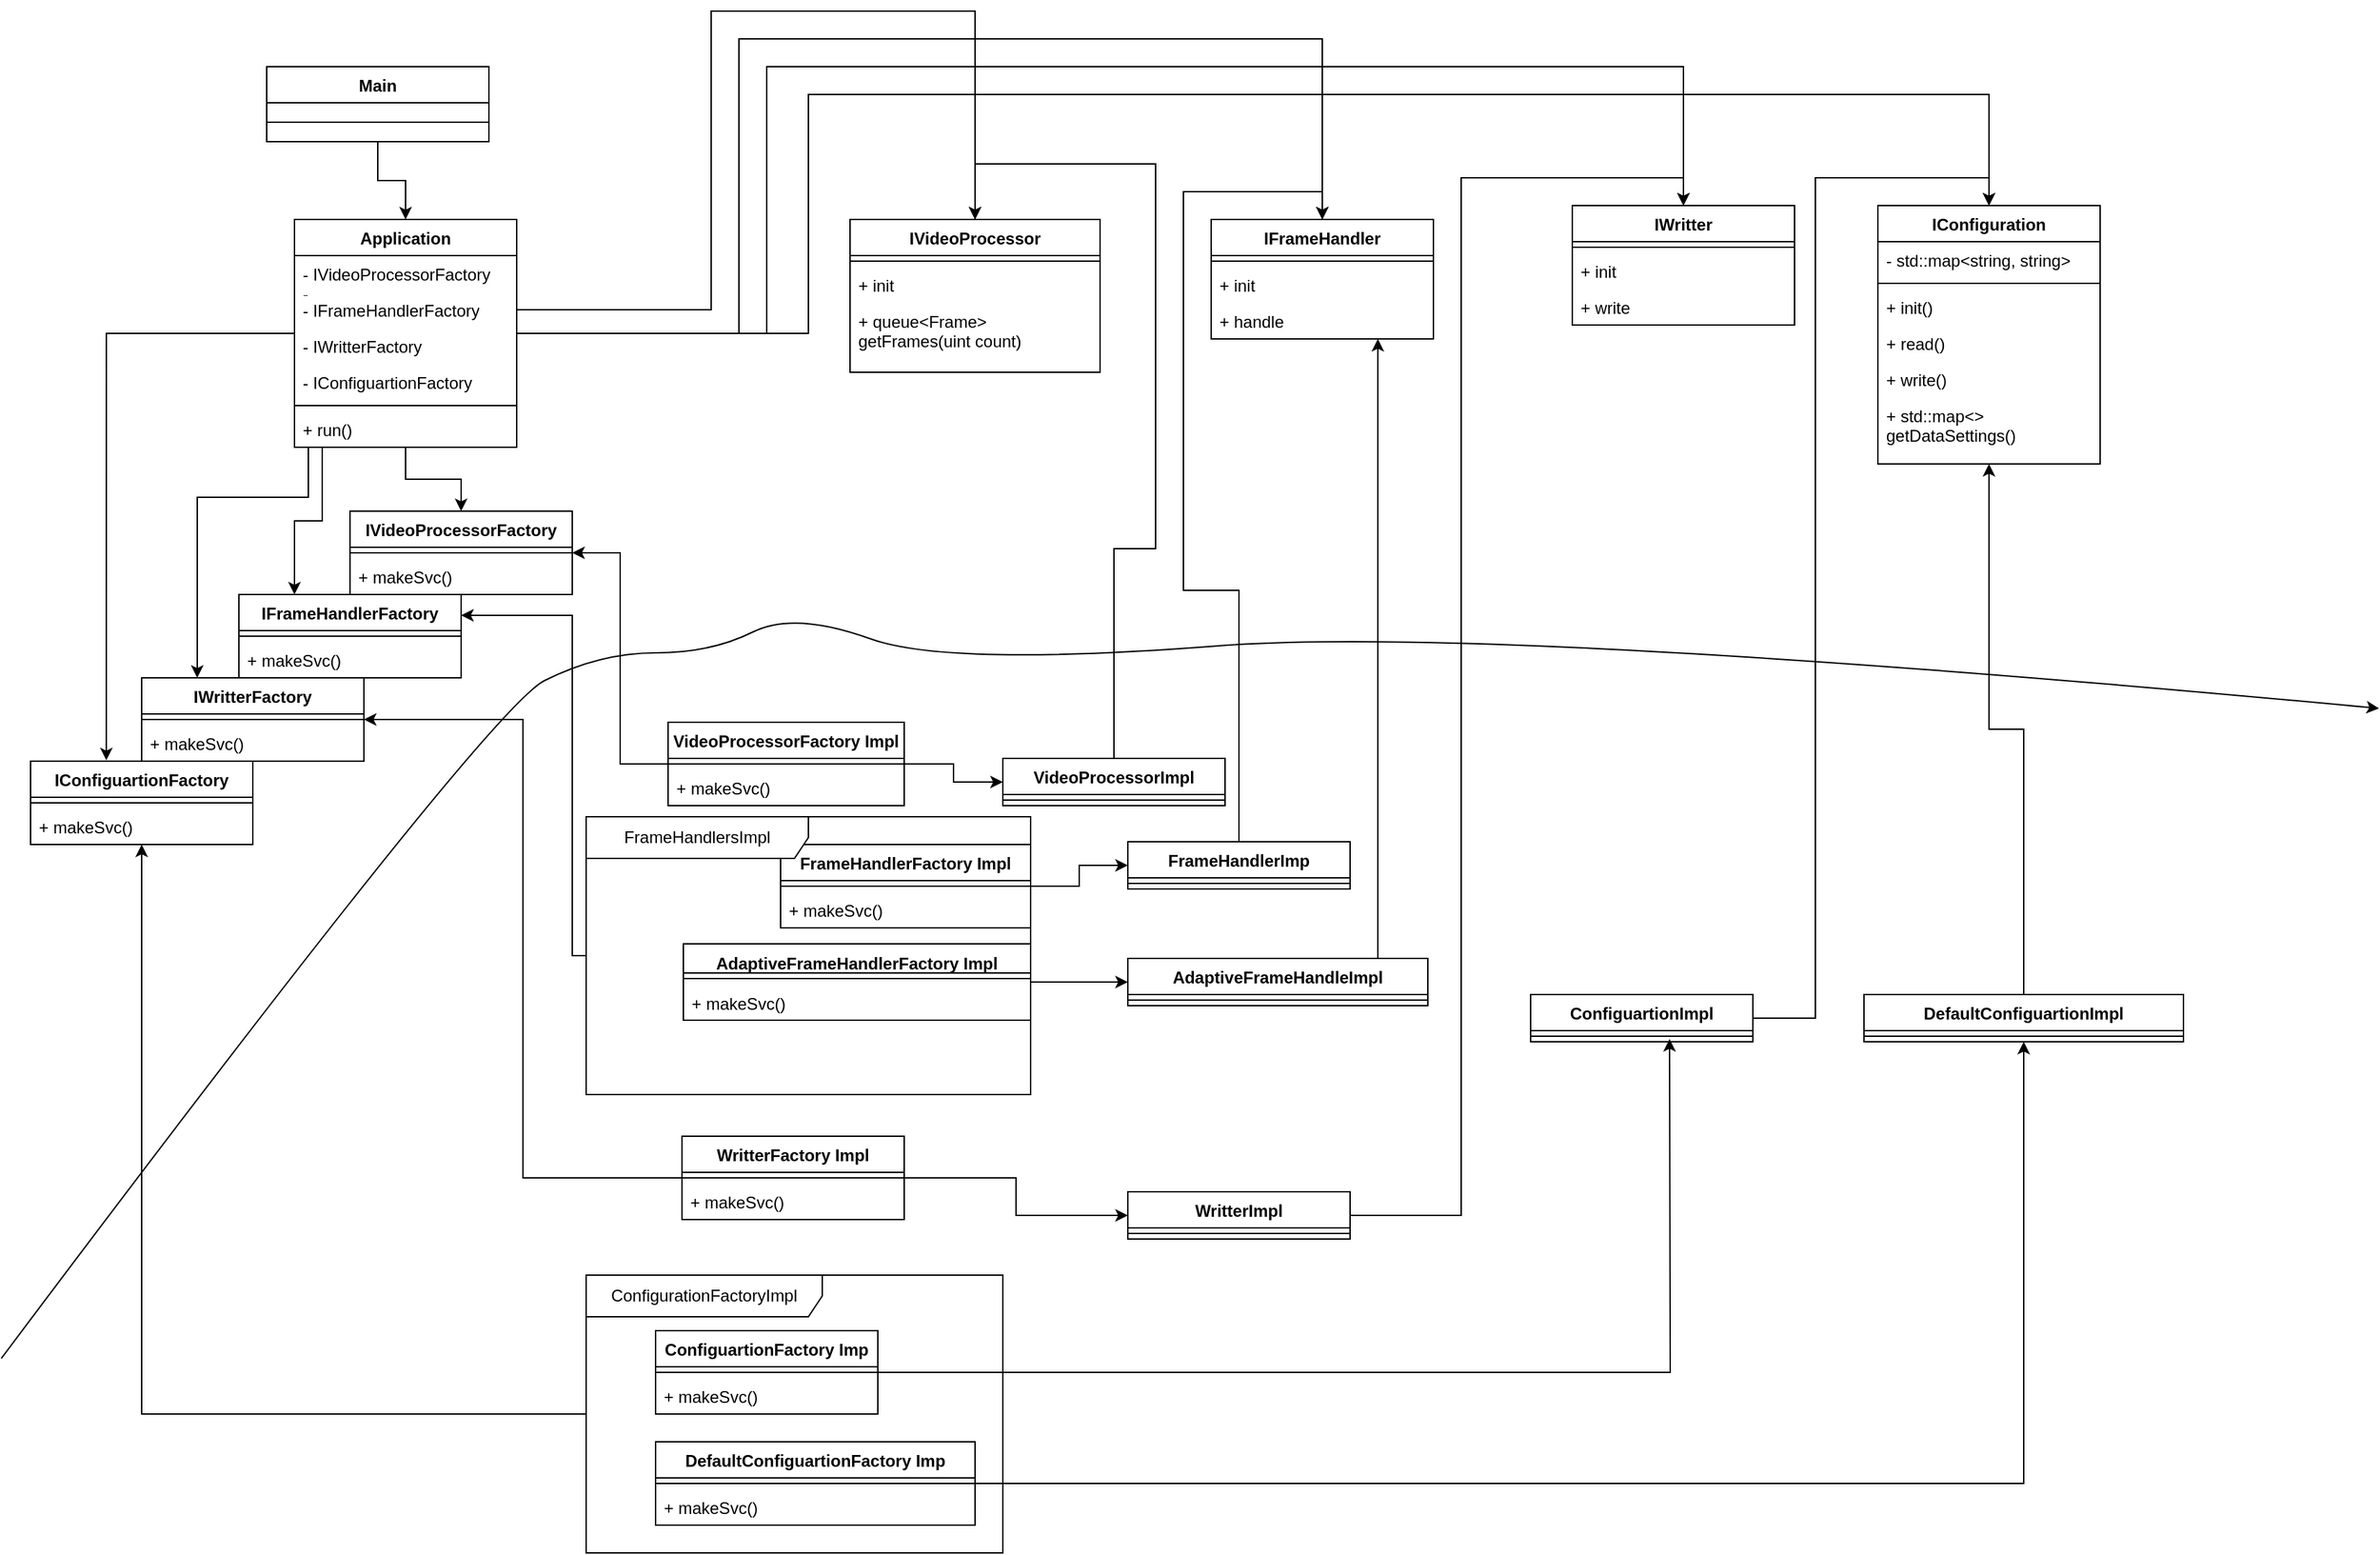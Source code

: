 <mxfile version="27.0.9">
  <diagram name="Страница — 1" id="I9y1jvOB0geDTvPqi0MK">
    <mxGraphModel dx="2564" dy="1110" grid="1" gridSize="10" guides="1" tooltips="1" connect="1" arrows="1" fold="1" page="1" pageScale="1" pageWidth="827" pageHeight="1169" math="0" shadow="0">
      <root>
        <mxCell id="0" />
        <mxCell id="1" parent="0" />
        <mxCell id="l_zz-gCeXKlEZNiv7hA6-28" style="edgeStyle=orthogonalEdgeStyle;rounded=0;orthogonalLoop=1;jettySize=auto;html=1;entryX=0.5;entryY=0;entryDx=0;entryDy=0;" edge="1" parent="1" source="l_zz-gCeXKlEZNiv7hA6-1" target="l_zz-gCeXKlEZNiv7hA6-20">
          <mxGeometry relative="1" as="geometry" />
        </mxCell>
        <mxCell id="l_zz-gCeXKlEZNiv7hA6-1" value="Main&lt;div&gt;&lt;br&gt;&lt;/div&gt;" style="swimlane;fontStyle=1;align=center;verticalAlign=top;childLayout=stackLayout;horizontal=1;startSize=26;horizontalStack=0;resizeParent=1;resizeParentMax=0;resizeLast=0;collapsible=1;marginBottom=0;whiteSpace=wrap;html=1;" vertex="1" parent="1">
          <mxGeometry x="20" y="80" width="160" height="54" as="geometry" />
        </mxCell>
        <mxCell id="l_zz-gCeXKlEZNiv7hA6-3" value="" style="line;strokeWidth=1;fillColor=none;align=left;verticalAlign=middle;spacingTop=-1;spacingLeft=3;spacingRight=3;rotatable=0;labelPosition=right;points=[];portConstraint=eastwest;strokeColor=inherit;" vertex="1" parent="l_zz-gCeXKlEZNiv7hA6-1">
          <mxGeometry y="26" width="160" height="28" as="geometry" />
        </mxCell>
        <mxCell id="l_zz-gCeXKlEZNiv7hA6-7" value="&lt;div&gt;IVideoProcessorFactory&lt;/div&gt;" style="swimlane;fontStyle=1;align=center;verticalAlign=top;childLayout=stackLayout;horizontal=1;startSize=26;horizontalStack=0;resizeParent=1;resizeParentMax=0;resizeLast=0;collapsible=1;marginBottom=0;whiteSpace=wrap;html=1;" vertex="1" parent="1">
          <mxGeometry x="80" y="400" width="160" height="60" as="geometry">
            <mxRectangle x="-40" y="400" width="170" height="30" as="alternateBounds" />
          </mxGeometry>
        </mxCell>
        <mxCell id="l_zz-gCeXKlEZNiv7hA6-9" value="" style="line;strokeWidth=1;fillColor=none;align=left;verticalAlign=middle;spacingTop=-1;spacingLeft=3;spacingRight=3;rotatable=0;labelPosition=right;points=[];portConstraint=eastwest;strokeColor=inherit;" vertex="1" parent="l_zz-gCeXKlEZNiv7hA6-7">
          <mxGeometry y="26" width="160" height="8" as="geometry" />
        </mxCell>
        <mxCell id="l_zz-gCeXKlEZNiv7hA6-10" value="+ makeSvc()" style="text;strokeColor=none;fillColor=none;align=left;verticalAlign=top;spacingLeft=4;spacingRight=4;overflow=hidden;rotatable=0;points=[[0,0.5],[1,0.5]];portConstraint=eastwest;whiteSpace=wrap;html=1;" vertex="1" parent="l_zz-gCeXKlEZNiv7hA6-7">
          <mxGeometry y="34" width="160" height="26" as="geometry" />
        </mxCell>
        <mxCell id="l_zz-gCeXKlEZNiv7hA6-16" value="&lt;div&gt;IVideoProcessor&lt;/div&gt;" style="swimlane;fontStyle=1;align=center;verticalAlign=top;childLayout=stackLayout;horizontal=1;startSize=26;horizontalStack=0;resizeParent=1;resizeParentMax=0;resizeLast=0;collapsible=1;marginBottom=0;whiteSpace=wrap;html=1;" vertex="1" parent="1">
          <mxGeometry x="440" y="190" width="180" height="110" as="geometry" />
        </mxCell>
        <mxCell id="l_zz-gCeXKlEZNiv7hA6-18" value="" style="line;strokeWidth=1;fillColor=none;align=left;verticalAlign=middle;spacingTop=-1;spacingLeft=3;spacingRight=3;rotatable=0;labelPosition=right;points=[];portConstraint=eastwest;strokeColor=inherit;" vertex="1" parent="l_zz-gCeXKlEZNiv7hA6-16">
          <mxGeometry y="26" width="180" height="8" as="geometry" />
        </mxCell>
        <mxCell id="l_zz-gCeXKlEZNiv7hA6-19" value="+ init" style="text;strokeColor=none;fillColor=none;align=left;verticalAlign=top;spacingLeft=4;spacingRight=4;overflow=hidden;rotatable=0;points=[[0,0.5],[1,0.5]];portConstraint=eastwest;whiteSpace=wrap;html=1;" vertex="1" parent="l_zz-gCeXKlEZNiv7hA6-16">
          <mxGeometry y="34" width="180" height="26" as="geometry" />
        </mxCell>
        <mxCell id="l_zz-gCeXKlEZNiv7hA6-180" value="+ queue&amp;lt;Frame&amp;gt; getFrames(uint count)" style="text;strokeColor=none;fillColor=none;align=left;verticalAlign=top;spacingLeft=4;spacingRight=4;overflow=hidden;rotatable=0;points=[[0,0.5],[1,0.5]];portConstraint=eastwest;whiteSpace=wrap;html=1;" vertex="1" parent="l_zz-gCeXKlEZNiv7hA6-16">
          <mxGeometry y="60" width="180" height="50" as="geometry" />
        </mxCell>
        <mxCell id="l_zz-gCeXKlEZNiv7hA6-93" style="edgeStyle=orthogonalEdgeStyle;rounded=0;orthogonalLoop=1;jettySize=auto;html=1;entryX=0.5;entryY=0;entryDx=0;entryDy=0;" edge="1" parent="1" source="l_zz-gCeXKlEZNiv7hA6-20" target="l_zz-gCeXKlEZNiv7hA6-7">
          <mxGeometry relative="1" as="geometry" />
        </mxCell>
        <mxCell id="l_zz-gCeXKlEZNiv7hA6-94" style="edgeStyle=orthogonalEdgeStyle;rounded=0;orthogonalLoop=1;jettySize=auto;html=1;entryX=0.25;entryY=0;entryDx=0;entryDy=0;" edge="1" parent="1" source="l_zz-gCeXKlEZNiv7hA6-20" target="l_zz-gCeXKlEZNiv7hA6-38">
          <mxGeometry relative="1" as="geometry">
            <Array as="points">
              <mxPoint x="60" y="407" />
              <mxPoint x="40" y="407" />
            </Array>
          </mxGeometry>
        </mxCell>
        <mxCell id="l_zz-gCeXKlEZNiv7hA6-95" style="edgeStyle=orthogonalEdgeStyle;rounded=0;orthogonalLoop=1;jettySize=auto;html=1;entryX=0.25;entryY=0;entryDx=0;entryDy=0;" edge="1" parent="1" source="l_zz-gCeXKlEZNiv7hA6-20" target="l_zz-gCeXKlEZNiv7hA6-29">
          <mxGeometry relative="1" as="geometry">
            <Array as="points">
              <mxPoint x="50" y="390" />
              <mxPoint x="-30" y="390" />
            </Array>
          </mxGeometry>
        </mxCell>
        <mxCell id="l_zz-gCeXKlEZNiv7hA6-172" style="edgeStyle=orthogonalEdgeStyle;rounded=0;orthogonalLoop=1;jettySize=auto;html=1;entryX=0.5;entryY=0;entryDx=0;entryDy=0;" edge="1" parent="1" source="l_zz-gCeXKlEZNiv7hA6-20" target="l_zz-gCeXKlEZNiv7hA6-110">
          <mxGeometry relative="1" as="geometry">
            <Array as="points">
              <mxPoint x="360" y="272" />
              <mxPoint x="360" y="60" />
              <mxPoint x="780" y="60" />
            </Array>
          </mxGeometry>
        </mxCell>
        <mxCell id="l_zz-gCeXKlEZNiv7hA6-173" style="edgeStyle=orthogonalEdgeStyle;rounded=0;orthogonalLoop=1;jettySize=auto;html=1;entryX=0.5;entryY=0;entryDx=0;entryDy=0;" edge="1" parent="1" source="l_zz-gCeXKlEZNiv7hA6-20" target="l_zz-gCeXKlEZNiv7hA6-118">
          <mxGeometry relative="1" as="geometry">
            <Array as="points">
              <mxPoint x="380" y="272" />
              <mxPoint x="380" y="80" />
              <mxPoint x="1040" y="80" />
            </Array>
          </mxGeometry>
        </mxCell>
        <mxCell id="l_zz-gCeXKlEZNiv7hA6-174" style="edgeStyle=orthogonalEdgeStyle;rounded=0;orthogonalLoop=1;jettySize=auto;html=1;entryX=0.5;entryY=0;entryDx=0;entryDy=0;" edge="1" parent="1" source="l_zz-gCeXKlEZNiv7hA6-20" target="l_zz-gCeXKlEZNiv7hA6-114">
          <mxGeometry relative="1" as="geometry">
            <Array as="points">
              <mxPoint x="410" y="272" />
              <mxPoint x="410" y="100" />
              <mxPoint x="1260" y="100" />
            </Array>
          </mxGeometry>
        </mxCell>
        <mxCell id="l_zz-gCeXKlEZNiv7hA6-20" value="Application&lt;div&gt;&lt;br&gt;&lt;/div&gt;" style="swimlane;fontStyle=1;align=center;verticalAlign=top;childLayout=stackLayout;horizontal=1;startSize=26;horizontalStack=0;resizeParent=1;resizeParentMax=0;resizeLast=0;collapsible=1;marginBottom=0;whiteSpace=wrap;html=1;" vertex="1" parent="1">
          <mxGeometry x="40" y="190" width="160" height="164" as="geometry" />
        </mxCell>
        <mxCell id="l_zz-gCeXKlEZNiv7hA6-21" value="- IVideoProcessorFactory&lt;div&gt;-&lt;/div&gt;" style="text;strokeColor=none;fillColor=none;align=left;verticalAlign=top;spacingLeft=4;spacingRight=4;overflow=hidden;rotatable=0;points=[[0,0.5],[1,0.5]];portConstraint=eastwest;whiteSpace=wrap;html=1;" vertex="1" parent="l_zz-gCeXKlEZNiv7hA6-20">
          <mxGeometry y="26" width="160" height="26" as="geometry" />
        </mxCell>
        <mxCell id="l_zz-gCeXKlEZNiv7hA6-24" value="- IFrameHandlerFactory" style="text;strokeColor=none;fillColor=none;align=left;verticalAlign=top;spacingLeft=4;spacingRight=4;overflow=hidden;rotatable=0;points=[[0,0.5],[1,0.5]];portConstraint=eastwest;whiteSpace=wrap;html=1;" vertex="1" parent="l_zz-gCeXKlEZNiv7hA6-20">
          <mxGeometry y="52" width="160" height="26" as="geometry" />
        </mxCell>
        <mxCell id="l_zz-gCeXKlEZNiv7hA6-25" value="- IWritterFactory" style="text;strokeColor=none;fillColor=none;align=left;verticalAlign=top;spacingLeft=4;spacingRight=4;overflow=hidden;rotatable=0;points=[[0,0.5],[1,0.5]];portConstraint=eastwest;whiteSpace=wrap;html=1;" vertex="1" parent="l_zz-gCeXKlEZNiv7hA6-20">
          <mxGeometry y="78" width="160" height="26" as="geometry" />
        </mxCell>
        <mxCell id="l_zz-gCeXKlEZNiv7hA6-26" value="&lt;div&gt;- IConfiguartionFactory&lt;/div&gt;" style="text;strokeColor=none;fillColor=none;align=left;verticalAlign=top;spacingLeft=4;spacingRight=4;overflow=hidden;rotatable=0;points=[[0,0.5],[1,0.5]];portConstraint=eastwest;whiteSpace=wrap;html=1;" vertex="1" parent="l_zz-gCeXKlEZNiv7hA6-20">
          <mxGeometry y="104" width="160" height="26" as="geometry" />
        </mxCell>
        <mxCell id="l_zz-gCeXKlEZNiv7hA6-22" value="" style="line;strokeWidth=1;fillColor=none;align=left;verticalAlign=middle;spacingTop=-1;spacingLeft=3;spacingRight=3;rotatable=0;labelPosition=right;points=[];portConstraint=eastwest;strokeColor=inherit;" vertex="1" parent="l_zz-gCeXKlEZNiv7hA6-20">
          <mxGeometry y="130" width="160" height="8" as="geometry" />
        </mxCell>
        <mxCell id="l_zz-gCeXKlEZNiv7hA6-23" value="+ run()" style="text;strokeColor=none;fillColor=none;align=left;verticalAlign=top;spacingLeft=4;spacingRight=4;overflow=hidden;rotatable=0;points=[[0,0.5],[1,0.5]];portConstraint=eastwest;whiteSpace=wrap;html=1;" vertex="1" parent="l_zz-gCeXKlEZNiv7hA6-20">
          <mxGeometry y="138" width="160" height="26" as="geometry" />
        </mxCell>
        <mxCell id="l_zz-gCeXKlEZNiv7hA6-29" value="&lt;span style=&quot;text-align: left;&quot;&gt;IWritterFactory&lt;/span&gt;" style="swimlane;fontStyle=1;align=center;verticalAlign=top;childLayout=stackLayout;horizontal=1;startSize=26;horizontalStack=0;resizeParent=1;resizeParentMax=0;resizeLast=0;collapsible=1;marginBottom=0;whiteSpace=wrap;html=1;" vertex="1" parent="1">
          <mxGeometry x="-70" y="520" width="160" height="60" as="geometry" />
        </mxCell>
        <mxCell id="l_zz-gCeXKlEZNiv7hA6-30" value="" style="line;strokeWidth=1;fillColor=none;align=left;verticalAlign=middle;spacingTop=-1;spacingLeft=3;spacingRight=3;rotatable=0;labelPosition=right;points=[];portConstraint=eastwest;strokeColor=inherit;" vertex="1" parent="l_zz-gCeXKlEZNiv7hA6-29">
          <mxGeometry y="26" width="160" height="8" as="geometry" />
        </mxCell>
        <mxCell id="l_zz-gCeXKlEZNiv7hA6-31" value="+ makeSvc()" style="text;strokeColor=none;fillColor=none;align=left;verticalAlign=top;spacingLeft=4;spacingRight=4;overflow=hidden;rotatable=0;points=[[0,0.5],[1,0.5]];portConstraint=eastwest;whiteSpace=wrap;html=1;" vertex="1" parent="l_zz-gCeXKlEZNiv7hA6-29">
          <mxGeometry y="34" width="160" height="26" as="geometry" />
        </mxCell>
        <mxCell id="l_zz-gCeXKlEZNiv7hA6-32" value="&lt;span style=&quot;text-align: left;&quot;&gt;IConfiguartionFactory&lt;/span&gt;" style="swimlane;fontStyle=1;align=center;verticalAlign=top;childLayout=stackLayout;horizontal=1;startSize=26;horizontalStack=0;resizeParent=1;resizeParentMax=0;resizeLast=0;collapsible=1;marginBottom=0;whiteSpace=wrap;html=1;" vertex="1" parent="1">
          <mxGeometry x="-150" y="580" width="160" height="60" as="geometry" />
        </mxCell>
        <mxCell id="l_zz-gCeXKlEZNiv7hA6-33" value="" style="line;strokeWidth=1;fillColor=none;align=left;verticalAlign=middle;spacingTop=-1;spacingLeft=3;spacingRight=3;rotatable=0;labelPosition=right;points=[];portConstraint=eastwest;strokeColor=inherit;" vertex="1" parent="l_zz-gCeXKlEZNiv7hA6-32">
          <mxGeometry y="26" width="160" height="8" as="geometry" />
        </mxCell>
        <mxCell id="l_zz-gCeXKlEZNiv7hA6-34" value="+ makeSvc()" style="text;strokeColor=none;fillColor=none;align=left;verticalAlign=top;spacingLeft=4;spacingRight=4;overflow=hidden;rotatable=0;points=[[0,0.5],[1,0.5]];portConstraint=eastwest;whiteSpace=wrap;html=1;" vertex="1" parent="l_zz-gCeXKlEZNiv7hA6-32">
          <mxGeometry y="34" width="160" height="26" as="geometry" />
        </mxCell>
        <mxCell id="l_zz-gCeXKlEZNiv7hA6-38" value="&lt;div&gt;IFrameHandlerFactory&lt;/div&gt;" style="swimlane;fontStyle=1;align=center;verticalAlign=top;childLayout=stackLayout;horizontal=1;startSize=26;horizontalStack=0;resizeParent=1;resizeParentMax=0;resizeLast=0;collapsible=1;marginBottom=0;whiteSpace=wrap;html=1;" vertex="1" parent="1">
          <mxGeometry y="460" width="160" height="60" as="geometry" />
        </mxCell>
        <mxCell id="l_zz-gCeXKlEZNiv7hA6-39" value="" style="line;strokeWidth=1;fillColor=none;align=left;verticalAlign=middle;spacingTop=-1;spacingLeft=3;spacingRight=3;rotatable=0;labelPosition=right;points=[];portConstraint=eastwest;strokeColor=inherit;" vertex="1" parent="l_zz-gCeXKlEZNiv7hA6-38">
          <mxGeometry y="26" width="160" height="8" as="geometry" />
        </mxCell>
        <mxCell id="l_zz-gCeXKlEZNiv7hA6-40" value="+ makeSvc()" style="text;strokeColor=none;fillColor=none;align=left;verticalAlign=top;spacingLeft=4;spacingRight=4;overflow=hidden;rotatable=0;points=[[0,0.5],[1,0.5]];portConstraint=eastwest;whiteSpace=wrap;html=1;" vertex="1" parent="l_zz-gCeXKlEZNiv7hA6-38">
          <mxGeometry y="34" width="160" height="26" as="geometry" />
        </mxCell>
        <mxCell id="l_zz-gCeXKlEZNiv7hA6-101" style="edgeStyle=orthogonalEdgeStyle;rounded=0;orthogonalLoop=1;jettySize=auto;html=1;entryX=1;entryY=0.5;entryDx=0;entryDy=0;" edge="1" parent="1" source="l_zz-gCeXKlEZNiv7hA6-49" target="l_zz-gCeXKlEZNiv7hA6-7">
          <mxGeometry relative="1" as="geometry" />
        </mxCell>
        <mxCell id="l_zz-gCeXKlEZNiv7hA6-49" value="&lt;div&gt;VideoProcessorFactory Impl&lt;/div&gt;" style="swimlane;fontStyle=1;align=center;verticalAlign=top;childLayout=stackLayout;horizontal=1;startSize=26;horizontalStack=0;resizeParent=1;resizeParentMax=0;resizeLast=0;collapsible=1;marginBottom=0;whiteSpace=wrap;html=1;" vertex="1" parent="1">
          <mxGeometry x="309" y="552" width="170" height="60" as="geometry" />
        </mxCell>
        <mxCell id="l_zz-gCeXKlEZNiv7hA6-50" value="" style="line;strokeWidth=1;fillColor=none;align=left;verticalAlign=middle;spacingTop=-1;spacingLeft=3;spacingRight=3;rotatable=0;labelPosition=right;points=[];portConstraint=eastwest;strokeColor=inherit;" vertex="1" parent="l_zz-gCeXKlEZNiv7hA6-49">
          <mxGeometry y="26" width="170" height="8" as="geometry" />
        </mxCell>
        <mxCell id="l_zz-gCeXKlEZNiv7hA6-51" value="+ makeSvc()" style="text;strokeColor=none;fillColor=none;align=left;verticalAlign=top;spacingLeft=4;spacingRight=4;overflow=hidden;rotatable=0;points=[[0,0.5],[1,0.5]];portConstraint=eastwest;whiteSpace=wrap;html=1;" vertex="1" parent="l_zz-gCeXKlEZNiv7hA6-49">
          <mxGeometry y="34" width="170" height="26" as="geometry" />
        </mxCell>
        <mxCell id="l_zz-gCeXKlEZNiv7hA6-158" style="edgeStyle=orthogonalEdgeStyle;rounded=0;orthogonalLoop=1;jettySize=auto;html=1;entryX=0;entryY=0.5;entryDx=0;entryDy=0;" edge="1" parent="1" source="l_zz-gCeXKlEZNiv7hA6-53" target="l_zz-gCeXKlEZNiv7hA6-76">
          <mxGeometry relative="1" as="geometry" />
        </mxCell>
        <mxCell id="l_zz-gCeXKlEZNiv7hA6-53" value="&lt;div&gt;&lt;span style=&quot;background-color: transparent; color: light-dark(rgb(0, 0, 0), rgb(255, 255, 255));&quot;&gt;FrameHandlerFactory Impl&lt;/span&gt;&lt;/div&gt;" style="swimlane;fontStyle=1;align=center;verticalAlign=top;childLayout=stackLayout;horizontal=1;startSize=26;horizontalStack=0;resizeParent=1;resizeParentMax=0;resizeLast=0;collapsible=1;marginBottom=0;whiteSpace=wrap;html=1;" vertex="1" parent="1">
          <mxGeometry x="390" y="640" width="180" height="60" as="geometry" />
        </mxCell>
        <mxCell id="l_zz-gCeXKlEZNiv7hA6-54" value="" style="line;strokeWidth=1;fillColor=none;align=left;verticalAlign=middle;spacingTop=-1;spacingLeft=3;spacingRight=3;rotatable=0;labelPosition=right;points=[];portConstraint=eastwest;strokeColor=inherit;" vertex="1" parent="l_zz-gCeXKlEZNiv7hA6-53">
          <mxGeometry y="26" width="180" height="8" as="geometry" />
        </mxCell>
        <mxCell id="l_zz-gCeXKlEZNiv7hA6-55" value="+ makeSvc()" style="text;strokeColor=none;fillColor=none;align=left;verticalAlign=top;spacingLeft=4;spacingRight=4;overflow=hidden;rotatable=0;points=[[0,0.5],[1,0.5]];portConstraint=eastwest;whiteSpace=wrap;html=1;" vertex="1" parent="l_zz-gCeXKlEZNiv7hA6-53">
          <mxGeometry y="34" width="180" height="26" as="geometry" />
        </mxCell>
        <mxCell id="l_zz-gCeXKlEZNiv7hA6-103" style="edgeStyle=orthogonalEdgeStyle;rounded=0;orthogonalLoop=1;jettySize=auto;html=1;entryX=1;entryY=0.5;entryDx=0;entryDy=0;" edge="1" parent="1" source="l_zz-gCeXKlEZNiv7hA6-60" target="l_zz-gCeXKlEZNiv7hA6-29">
          <mxGeometry relative="1" as="geometry" />
        </mxCell>
        <mxCell id="l_zz-gCeXKlEZNiv7hA6-107" style="edgeStyle=orthogonalEdgeStyle;rounded=0;orthogonalLoop=1;jettySize=auto;html=1;entryX=0;entryY=0.5;entryDx=0;entryDy=0;" edge="1" parent="1" source="l_zz-gCeXKlEZNiv7hA6-60" target="l_zz-gCeXKlEZNiv7hA6-80">
          <mxGeometry relative="1" as="geometry" />
        </mxCell>
        <mxCell id="l_zz-gCeXKlEZNiv7hA6-60" value="&lt;span style=&quot;text-align: left;&quot;&gt;WritterFactory Impl&lt;/span&gt;" style="swimlane;fontStyle=1;align=center;verticalAlign=top;childLayout=stackLayout;horizontal=1;startSize=26;horizontalStack=0;resizeParent=1;resizeParentMax=0;resizeLast=0;collapsible=1;marginBottom=0;whiteSpace=wrap;html=1;" vertex="1" parent="1">
          <mxGeometry x="319" y="850" width="160" height="60" as="geometry" />
        </mxCell>
        <mxCell id="l_zz-gCeXKlEZNiv7hA6-61" value="" style="line;strokeWidth=1;fillColor=none;align=left;verticalAlign=middle;spacingTop=-1;spacingLeft=3;spacingRight=3;rotatable=0;labelPosition=right;points=[];portConstraint=eastwest;strokeColor=inherit;" vertex="1" parent="l_zz-gCeXKlEZNiv7hA6-60">
          <mxGeometry y="26" width="160" height="8" as="geometry" />
        </mxCell>
        <mxCell id="l_zz-gCeXKlEZNiv7hA6-62" value="+ makeSvc()" style="text;strokeColor=none;fillColor=none;align=left;verticalAlign=top;spacingLeft=4;spacingRight=4;overflow=hidden;rotatable=0;points=[[0,0.5],[1,0.5]];portConstraint=eastwest;whiteSpace=wrap;html=1;" vertex="1" parent="l_zz-gCeXKlEZNiv7hA6-60">
          <mxGeometry y="34" width="160" height="26" as="geometry" />
        </mxCell>
        <mxCell id="l_zz-gCeXKlEZNiv7hA6-155" style="edgeStyle=orthogonalEdgeStyle;rounded=0;orthogonalLoop=1;jettySize=auto;html=1;" edge="1" parent="1" source="l_zz-gCeXKlEZNiv7hA6-66">
          <mxGeometry relative="1" as="geometry">
            <mxPoint x="1030" y="780" as="targetPoint" />
          </mxGeometry>
        </mxCell>
        <mxCell id="l_zz-gCeXKlEZNiv7hA6-66" value="&lt;span style=&quot;text-align: left;&quot;&gt;ConfiguartionFactory Imp&lt;/span&gt;" style="swimlane;fontStyle=1;align=center;verticalAlign=top;childLayout=stackLayout;horizontal=1;startSize=26;horizontalStack=0;resizeParent=1;resizeParentMax=0;resizeLast=0;collapsible=1;marginBottom=0;whiteSpace=wrap;html=1;" vertex="1" parent="1">
          <mxGeometry x="300" y="990" width="160" height="60" as="geometry" />
        </mxCell>
        <mxCell id="l_zz-gCeXKlEZNiv7hA6-67" value="" style="line;strokeWidth=1;fillColor=none;align=left;verticalAlign=middle;spacingTop=-1;spacingLeft=3;spacingRight=3;rotatable=0;labelPosition=right;points=[];portConstraint=eastwest;strokeColor=inherit;" vertex="1" parent="l_zz-gCeXKlEZNiv7hA6-66">
          <mxGeometry y="26" width="160" height="8" as="geometry" />
        </mxCell>
        <mxCell id="l_zz-gCeXKlEZNiv7hA6-68" value="+ makeSvc()" style="text;strokeColor=none;fillColor=none;align=left;verticalAlign=top;spacingLeft=4;spacingRight=4;overflow=hidden;rotatable=0;points=[[0,0.5],[1,0.5]];portConstraint=eastwest;whiteSpace=wrap;html=1;" vertex="1" parent="l_zz-gCeXKlEZNiv7hA6-66">
          <mxGeometry y="34" width="160" height="26" as="geometry" />
        </mxCell>
        <mxCell id="l_zz-gCeXKlEZNiv7hA6-72" value="&lt;div&gt;VideoProcessorImpl&lt;/div&gt;" style="swimlane;fontStyle=1;align=center;verticalAlign=top;childLayout=stackLayout;horizontal=1;startSize=26;horizontalStack=0;resizeParent=1;resizeParentMax=0;resizeLast=0;collapsible=1;marginBottom=0;whiteSpace=wrap;html=1;" vertex="1" parent="1">
          <mxGeometry x="550" y="578" width="160" height="34" as="geometry">
            <mxRectangle x="450" y="520" width="150" height="30" as="alternateBounds" />
          </mxGeometry>
        </mxCell>
        <mxCell id="l_zz-gCeXKlEZNiv7hA6-73" value="" style="line;strokeWidth=1;fillColor=none;align=left;verticalAlign=middle;spacingTop=-1;spacingLeft=3;spacingRight=3;rotatable=0;labelPosition=right;points=[];portConstraint=eastwest;strokeColor=inherit;" vertex="1" parent="l_zz-gCeXKlEZNiv7hA6-72">
          <mxGeometry y="26" width="160" height="8" as="geometry" />
        </mxCell>
        <mxCell id="l_zz-gCeXKlEZNiv7hA6-76" value="&lt;div&gt;&lt;span style=&quot;background-color: transparent; color: light-dark(rgb(0, 0, 0), rgb(255, 255, 255));&quot;&gt;FrameHandlerImp&lt;/span&gt;&lt;/div&gt;" style="swimlane;fontStyle=1;align=center;verticalAlign=top;childLayout=stackLayout;horizontal=1;startSize=26;horizontalStack=0;resizeParent=1;resizeParentMax=0;resizeLast=0;collapsible=1;marginBottom=0;whiteSpace=wrap;html=1;" vertex="1" parent="1">
          <mxGeometry x="640" y="638" width="160" height="34" as="geometry" />
        </mxCell>
        <mxCell id="l_zz-gCeXKlEZNiv7hA6-77" value="" style="line;strokeWidth=1;fillColor=none;align=left;verticalAlign=middle;spacingTop=-1;spacingLeft=3;spacingRight=3;rotatable=0;labelPosition=right;points=[];portConstraint=eastwest;strokeColor=inherit;" vertex="1" parent="l_zz-gCeXKlEZNiv7hA6-76">
          <mxGeometry y="26" width="160" height="8" as="geometry" />
        </mxCell>
        <mxCell id="l_zz-gCeXKlEZNiv7hA6-80" value="&lt;span style=&quot;text-align: left;&quot;&gt;WritterImpl&lt;/span&gt;" style="swimlane;fontStyle=1;align=center;verticalAlign=top;childLayout=stackLayout;horizontal=1;startSize=26;horizontalStack=0;resizeParent=1;resizeParentMax=0;resizeLast=0;collapsible=1;marginBottom=0;whiteSpace=wrap;html=1;" vertex="1" parent="1">
          <mxGeometry x="640" y="890" width="160" height="34" as="geometry" />
        </mxCell>
        <mxCell id="l_zz-gCeXKlEZNiv7hA6-81" value="" style="line;strokeWidth=1;fillColor=none;align=left;verticalAlign=middle;spacingTop=-1;spacingLeft=3;spacingRight=3;rotatable=0;labelPosition=right;points=[];portConstraint=eastwest;strokeColor=inherit;" vertex="1" parent="l_zz-gCeXKlEZNiv7hA6-80">
          <mxGeometry y="26" width="160" height="8" as="geometry" />
        </mxCell>
        <mxCell id="l_zz-gCeXKlEZNiv7hA6-84" value="&lt;span style=&quot;text-align: left;&quot;&gt;ConfiguartionImpl&lt;/span&gt;" style="swimlane;fontStyle=1;align=center;verticalAlign=top;childLayout=stackLayout;horizontal=1;startSize=26;horizontalStack=0;resizeParent=1;resizeParentMax=0;resizeLast=0;collapsible=1;marginBottom=0;whiteSpace=wrap;html=1;" vertex="1" parent="1">
          <mxGeometry x="930" y="748" width="160" height="34" as="geometry" />
        </mxCell>
        <mxCell id="l_zz-gCeXKlEZNiv7hA6-85" value="" style="line;strokeWidth=1;fillColor=none;align=left;verticalAlign=middle;spacingTop=-1;spacingLeft=3;spacingRight=3;rotatable=0;labelPosition=right;points=[];portConstraint=eastwest;strokeColor=inherit;" vertex="1" parent="l_zz-gCeXKlEZNiv7hA6-84">
          <mxGeometry y="26" width="160" height="8" as="geometry" />
        </mxCell>
        <mxCell id="l_zz-gCeXKlEZNiv7hA6-91" style="edgeStyle=orthogonalEdgeStyle;rounded=0;orthogonalLoop=1;jettySize=auto;html=1;entryX=0.5;entryY=0;entryDx=0;entryDy=0;" edge="1" parent="1" source="l_zz-gCeXKlEZNiv7hA6-24" target="l_zz-gCeXKlEZNiv7hA6-16">
          <mxGeometry relative="1" as="geometry">
            <Array as="points">
              <mxPoint x="340" y="255" />
              <mxPoint x="340" y="40" />
              <mxPoint x="530" y="40" />
            </Array>
          </mxGeometry>
        </mxCell>
        <mxCell id="l_zz-gCeXKlEZNiv7hA6-96" style="edgeStyle=orthogonalEdgeStyle;rounded=0;orthogonalLoop=1;jettySize=auto;html=1;entryX=0.341;entryY=-0.01;entryDx=0;entryDy=0;entryPerimeter=0;" edge="1" parent="1" source="l_zz-gCeXKlEZNiv7hA6-20" target="l_zz-gCeXKlEZNiv7hA6-32">
          <mxGeometry relative="1" as="geometry" />
        </mxCell>
        <mxCell id="l_zz-gCeXKlEZNiv7hA6-105" style="edgeStyle=orthogonalEdgeStyle;rounded=0;orthogonalLoop=1;jettySize=auto;html=1;entryX=0;entryY=0.5;entryDx=0;entryDy=0;" edge="1" parent="1" source="l_zz-gCeXKlEZNiv7hA6-50" target="l_zz-gCeXKlEZNiv7hA6-72">
          <mxGeometry relative="1" as="geometry" />
        </mxCell>
        <mxCell id="l_zz-gCeXKlEZNiv7hA6-110" value="&lt;div&gt;IFrameHandler&lt;/div&gt;" style="swimlane;fontStyle=1;align=center;verticalAlign=top;childLayout=stackLayout;horizontal=1;startSize=26;horizontalStack=0;resizeParent=1;resizeParentMax=0;resizeLast=0;collapsible=1;marginBottom=0;whiteSpace=wrap;html=1;" vertex="1" parent="1">
          <mxGeometry x="700" y="190" width="160" height="86" as="geometry" />
        </mxCell>
        <mxCell id="l_zz-gCeXKlEZNiv7hA6-112" value="" style="line;strokeWidth=1;fillColor=none;align=left;verticalAlign=middle;spacingTop=-1;spacingLeft=3;spacingRight=3;rotatable=0;labelPosition=right;points=[];portConstraint=eastwest;strokeColor=inherit;" vertex="1" parent="l_zz-gCeXKlEZNiv7hA6-110">
          <mxGeometry y="26" width="160" height="8" as="geometry" />
        </mxCell>
        <mxCell id="l_zz-gCeXKlEZNiv7hA6-113" value="+ init" style="text;strokeColor=none;fillColor=none;align=left;verticalAlign=top;spacingLeft=4;spacingRight=4;overflow=hidden;rotatable=0;points=[[0,0.5],[1,0.5]];portConstraint=eastwest;whiteSpace=wrap;html=1;" vertex="1" parent="l_zz-gCeXKlEZNiv7hA6-110">
          <mxGeometry y="34" width="160" height="26" as="geometry" />
        </mxCell>
        <mxCell id="l_zz-gCeXKlEZNiv7hA6-179" value="+ handle" style="text;strokeColor=none;fillColor=none;align=left;verticalAlign=top;spacingLeft=4;spacingRight=4;overflow=hidden;rotatable=0;points=[[0,0.5],[1,0.5]];portConstraint=eastwest;whiteSpace=wrap;html=1;" vertex="1" parent="l_zz-gCeXKlEZNiv7hA6-110">
          <mxGeometry y="60" width="160" height="26" as="geometry" />
        </mxCell>
        <mxCell id="l_zz-gCeXKlEZNiv7hA6-114" value="IConfiguration" style="swimlane;fontStyle=1;align=center;verticalAlign=top;childLayout=stackLayout;horizontal=1;startSize=26;horizontalStack=0;resizeParent=1;resizeParentMax=0;resizeLast=0;collapsible=1;marginBottom=0;whiteSpace=wrap;html=1;" vertex="1" parent="1">
          <mxGeometry x="1180" y="180" width="160" height="186" as="geometry" />
        </mxCell>
        <mxCell id="l_zz-gCeXKlEZNiv7hA6-115" value="- std::map&amp;lt;string, string&amp;gt;" style="text;strokeColor=none;fillColor=none;align=left;verticalAlign=top;spacingLeft=4;spacingRight=4;overflow=hidden;rotatable=0;points=[[0,0.5],[1,0.5]];portConstraint=eastwest;whiteSpace=wrap;html=1;" vertex="1" parent="l_zz-gCeXKlEZNiv7hA6-114">
          <mxGeometry y="26" width="160" height="26" as="geometry" />
        </mxCell>
        <mxCell id="l_zz-gCeXKlEZNiv7hA6-116" value="" style="line;strokeWidth=1;fillColor=none;align=left;verticalAlign=middle;spacingTop=-1;spacingLeft=3;spacingRight=3;rotatable=0;labelPosition=right;points=[];portConstraint=eastwest;strokeColor=inherit;" vertex="1" parent="l_zz-gCeXKlEZNiv7hA6-114">
          <mxGeometry y="52" width="160" height="8" as="geometry" />
        </mxCell>
        <mxCell id="l_zz-gCeXKlEZNiv7hA6-117" value="+ init()" style="text;strokeColor=none;fillColor=none;align=left;verticalAlign=top;spacingLeft=4;spacingRight=4;overflow=hidden;rotatable=0;points=[[0,0.5],[1,0.5]];portConstraint=eastwest;whiteSpace=wrap;html=1;" vertex="1" parent="l_zz-gCeXKlEZNiv7hA6-114">
          <mxGeometry y="60" width="160" height="26" as="geometry" />
        </mxCell>
        <mxCell id="l_zz-gCeXKlEZNiv7hA6-146" value="+ read()" style="text;strokeColor=none;fillColor=none;align=left;verticalAlign=top;spacingLeft=4;spacingRight=4;overflow=hidden;rotatable=0;points=[[0,0.5],[1,0.5]];portConstraint=eastwest;whiteSpace=wrap;html=1;" vertex="1" parent="l_zz-gCeXKlEZNiv7hA6-114">
          <mxGeometry y="86" width="160" height="26" as="geometry" />
        </mxCell>
        <mxCell id="l_zz-gCeXKlEZNiv7hA6-128" value="+ write()" style="text;strokeColor=none;fillColor=none;align=left;verticalAlign=top;spacingLeft=4;spacingRight=4;overflow=hidden;rotatable=0;points=[[0,0.5],[1,0.5]];portConstraint=eastwest;whiteSpace=wrap;html=1;" vertex="1" parent="l_zz-gCeXKlEZNiv7hA6-114">
          <mxGeometry y="112" width="160" height="26" as="geometry" />
        </mxCell>
        <mxCell id="l_zz-gCeXKlEZNiv7hA6-130" value="+ std::map&amp;lt;&amp;gt; getDataSettings()" style="text;strokeColor=none;fillColor=none;align=left;verticalAlign=top;spacingLeft=4;spacingRight=4;overflow=hidden;rotatable=0;points=[[0,0.5],[1,0.5]];portConstraint=eastwest;whiteSpace=wrap;html=1;" vertex="1" parent="l_zz-gCeXKlEZNiv7hA6-114">
          <mxGeometry y="138" width="160" height="48" as="geometry" />
        </mxCell>
        <mxCell id="l_zz-gCeXKlEZNiv7hA6-118" value="&lt;div&gt;IWritter&lt;/div&gt;" style="swimlane;fontStyle=1;align=center;verticalAlign=top;childLayout=stackLayout;horizontal=1;startSize=26;horizontalStack=0;resizeParent=1;resizeParentMax=0;resizeLast=0;collapsible=1;marginBottom=0;whiteSpace=wrap;html=1;" vertex="1" parent="1">
          <mxGeometry x="960" y="180" width="160" height="86" as="geometry" />
        </mxCell>
        <mxCell id="l_zz-gCeXKlEZNiv7hA6-120" value="" style="line;strokeWidth=1;fillColor=none;align=left;verticalAlign=middle;spacingTop=-1;spacingLeft=3;spacingRight=3;rotatable=0;labelPosition=right;points=[];portConstraint=eastwest;strokeColor=inherit;" vertex="1" parent="l_zz-gCeXKlEZNiv7hA6-118">
          <mxGeometry y="26" width="160" height="8" as="geometry" />
        </mxCell>
        <mxCell id="l_zz-gCeXKlEZNiv7hA6-121" value="+ init" style="text;strokeColor=none;fillColor=none;align=left;verticalAlign=top;spacingLeft=4;spacingRight=4;overflow=hidden;rotatable=0;points=[[0,0.5],[1,0.5]];portConstraint=eastwest;whiteSpace=wrap;html=1;" vertex="1" parent="l_zz-gCeXKlEZNiv7hA6-118">
          <mxGeometry y="34" width="160" height="26" as="geometry" />
        </mxCell>
        <mxCell id="l_zz-gCeXKlEZNiv7hA6-145" value="+ write" style="text;strokeColor=none;fillColor=none;align=left;verticalAlign=top;spacingLeft=4;spacingRight=4;overflow=hidden;rotatable=0;points=[[0,0.5],[1,0.5]];portConstraint=eastwest;whiteSpace=wrap;html=1;" vertex="1" parent="l_zz-gCeXKlEZNiv7hA6-118">
          <mxGeometry y="60" width="160" height="26" as="geometry" />
        </mxCell>
        <mxCell id="l_zz-gCeXKlEZNiv7hA6-124" style="edgeStyle=orthogonalEdgeStyle;rounded=0;orthogonalLoop=1;jettySize=auto;html=1;entryX=0.5;entryY=0;entryDx=0;entryDy=0;" edge="1" parent="1" source="l_zz-gCeXKlEZNiv7hA6-72" target="l_zz-gCeXKlEZNiv7hA6-16">
          <mxGeometry relative="1" as="geometry">
            <Array as="points">
              <mxPoint x="630" y="427" />
              <mxPoint x="660" y="427" />
              <mxPoint x="660" y="150" />
              <mxPoint x="530" y="150" />
            </Array>
          </mxGeometry>
        </mxCell>
        <mxCell id="l_zz-gCeXKlEZNiv7hA6-125" style="edgeStyle=orthogonalEdgeStyle;rounded=0;orthogonalLoop=1;jettySize=auto;html=1;entryX=0.5;entryY=0;entryDx=0;entryDy=0;" edge="1" parent="1" source="l_zz-gCeXKlEZNiv7hA6-76" target="l_zz-gCeXKlEZNiv7hA6-110">
          <mxGeometry relative="1" as="geometry" />
        </mxCell>
        <mxCell id="l_zz-gCeXKlEZNiv7hA6-126" style="edgeStyle=orthogonalEdgeStyle;rounded=0;orthogonalLoop=1;jettySize=auto;html=1;entryX=0.5;entryY=0;entryDx=0;entryDy=0;" edge="1" parent="1" source="l_zz-gCeXKlEZNiv7hA6-80" target="l_zz-gCeXKlEZNiv7hA6-118">
          <mxGeometry relative="1" as="geometry" />
        </mxCell>
        <mxCell id="l_zz-gCeXKlEZNiv7hA6-127" style="edgeStyle=orthogonalEdgeStyle;rounded=0;orthogonalLoop=1;jettySize=auto;html=1;entryX=0.5;entryY=0;entryDx=0;entryDy=0;" edge="1" parent="1" source="l_zz-gCeXKlEZNiv7hA6-84" target="l_zz-gCeXKlEZNiv7hA6-114">
          <mxGeometry relative="1" as="geometry">
            <mxPoint x="1270" y="350" as="targetPoint" />
          </mxGeometry>
        </mxCell>
        <mxCell id="l_zz-gCeXKlEZNiv7hA6-159" style="edgeStyle=orthogonalEdgeStyle;rounded=0;orthogonalLoop=1;jettySize=auto;html=1;entryX=0;entryY=0.5;entryDx=0;entryDy=0;" edge="1" parent="1" source="l_zz-gCeXKlEZNiv7hA6-132" target="l_zz-gCeXKlEZNiv7hA6-147">
          <mxGeometry relative="1" as="geometry" />
        </mxCell>
        <mxCell id="l_zz-gCeXKlEZNiv7hA6-132" value="&lt;div&gt;&lt;span style=&quot;background-color: transparent; color: light-dark(rgb(0, 0, 0), rgb(255, 255, 255));&quot;&gt;AdaptiveFrameHandlerFactory Impl&lt;/span&gt;&lt;/div&gt;" style="swimlane;fontStyle=1;align=center;verticalAlign=top;childLayout=stackLayout;horizontal=1;startSize=21;horizontalStack=0;resizeParent=1;resizeParentMax=0;resizeLast=0;collapsible=1;marginBottom=0;whiteSpace=wrap;html=1;" vertex="1" parent="1">
          <mxGeometry x="320" y="711.5" width="250" height="55" as="geometry" />
        </mxCell>
        <mxCell id="l_zz-gCeXKlEZNiv7hA6-133" value="" style="line;strokeWidth=1;fillColor=none;align=left;verticalAlign=middle;spacingTop=-1;spacingLeft=3;spacingRight=3;rotatable=0;labelPosition=right;points=[];portConstraint=eastwest;strokeColor=inherit;" vertex="1" parent="l_zz-gCeXKlEZNiv7hA6-132">
          <mxGeometry y="21" width="250" height="8" as="geometry" />
        </mxCell>
        <mxCell id="l_zz-gCeXKlEZNiv7hA6-134" value="+ makeSvc()" style="text;strokeColor=none;fillColor=none;align=left;verticalAlign=top;spacingLeft=4;spacingRight=4;overflow=hidden;rotatable=0;points=[[0,0.5],[1,0.5]];portConstraint=eastwest;whiteSpace=wrap;html=1;" vertex="1" parent="l_zz-gCeXKlEZNiv7hA6-132">
          <mxGeometry y="29" width="250" height="26" as="geometry" />
        </mxCell>
        <mxCell id="l_zz-gCeXKlEZNiv7hA6-140" value="" style="curved=1;endArrow=classic;html=1;rounded=0;" edge="1" parent="1">
          <mxGeometry width="50" height="50" relative="1" as="geometry">
            <mxPoint x="-171.067" y="1010" as="sourcePoint" />
            <mxPoint x="1540.8" y="542" as="targetPoint" />
            <Array as="points">
              <mxPoint x="180" y="542" />
              <mxPoint x="260" y="502" />
              <mxPoint x="340" y="502" />
              <mxPoint x="400" y="472" />
              <mxPoint x="510" y="512" />
              <mxPoint x="900" y="482" />
            </Array>
          </mxGeometry>
        </mxCell>
        <mxCell id="l_zz-gCeXKlEZNiv7hA6-151" style="edgeStyle=orthogonalEdgeStyle;rounded=0;orthogonalLoop=1;jettySize=auto;html=1;" edge="1" parent="1" source="l_zz-gCeXKlEZNiv7hA6-147" target="l_zz-gCeXKlEZNiv7hA6-110">
          <mxGeometry relative="1" as="geometry">
            <mxPoint x="780" y="480" as="targetPoint" />
            <Array as="points">
              <mxPoint x="820" y="400" />
              <mxPoint x="820" y="400" />
            </Array>
          </mxGeometry>
        </mxCell>
        <mxCell id="l_zz-gCeXKlEZNiv7hA6-147" value="&lt;div&gt;&lt;span style=&quot;background-color: transparent; color: light-dark(rgb(0, 0, 0), rgb(255, 255, 255));&quot;&gt;AdaptiveFrameHandleImpl&lt;/span&gt;&lt;/div&gt;" style="swimlane;fontStyle=1;align=center;verticalAlign=top;childLayout=stackLayout;horizontal=1;startSize=26;horizontalStack=0;resizeParent=1;resizeParentMax=0;resizeLast=0;collapsible=1;marginBottom=0;whiteSpace=wrap;html=1;" vertex="1" parent="1">
          <mxGeometry x="640" y="722" width="216" height="34" as="geometry" />
        </mxCell>
        <mxCell id="l_zz-gCeXKlEZNiv7hA6-148" value="" style="line;strokeWidth=1;fillColor=none;align=left;verticalAlign=middle;spacingTop=-1;spacingLeft=3;spacingRight=3;rotatable=0;labelPosition=right;points=[];portConstraint=eastwest;strokeColor=inherit;" vertex="1" parent="l_zz-gCeXKlEZNiv7hA6-147">
          <mxGeometry y="26" width="216" height="8" as="geometry" />
        </mxCell>
        <mxCell id="l_zz-gCeXKlEZNiv7hA6-157" style="edgeStyle=orthogonalEdgeStyle;rounded=0;orthogonalLoop=1;jettySize=auto;html=1;entryX=1;entryY=0.25;entryDx=0;entryDy=0;" edge="1" parent="1" source="l_zz-gCeXKlEZNiv7hA6-156" target="l_zz-gCeXKlEZNiv7hA6-38">
          <mxGeometry relative="1" as="geometry">
            <mxPoint x="220" y="510" as="targetPoint" />
            <Array as="points">
              <mxPoint x="240" y="720" />
              <mxPoint x="240" y="475" />
            </Array>
          </mxGeometry>
        </mxCell>
        <mxCell id="l_zz-gCeXKlEZNiv7hA6-156" value="FrameHandlersImpl" style="shape=umlFrame;whiteSpace=wrap;html=1;pointerEvents=0;width=160;height=30;" vertex="1" parent="1">
          <mxGeometry x="250" y="620" width="320" height="200" as="geometry" />
        </mxCell>
        <mxCell id="l_zz-gCeXKlEZNiv7hA6-170" style="edgeStyle=orthogonalEdgeStyle;rounded=0;orthogonalLoop=1;jettySize=auto;html=1;" edge="1" parent="1" source="l_zz-gCeXKlEZNiv7hA6-161" target="l_zz-gCeXKlEZNiv7hA6-32">
          <mxGeometry relative="1" as="geometry" />
        </mxCell>
        <mxCell id="l_zz-gCeXKlEZNiv7hA6-161" value="ConfigurationFactoryImpl" style="shape=umlFrame;whiteSpace=wrap;html=1;pointerEvents=0;width=170;height=30;" vertex="1" parent="1">
          <mxGeometry x="250" y="950" width="300" height="200" as="geometry" />
        </mxCell>
        <mxCell id="l_zz-gCeXKlEZNiv7hA6-169" value="" style="edgeStyle=orthogonalEdgeStyle;rounded=0;orthogonalLoop=1;jettySize=auto;html=1;" edge="1" parent="1" source="l_zz-gCeXKlEZNiv7hA6-162" target="l_zz-gCeXKlEZNiv7hA6-166">
          <mxGeometry relative="1" as="geometry" />
        </mxCell>
        <mxCell id="l_zz-gCeXKlEZNiv7hA6-162" value="&lt;span style=&quot;text-align: left;&quot;&gt;DefaultConfiguartionFactory Imp&lt;/span&gt;" style="swimlane;fontStyle=1;align=center;verticalAlign=top;childLayout=stackLayout;horizontal=1;startSize=26;horizontalStack=0;resizeParent=1;resizeParentMax=0;resizeLast=0;collapsible=1;marginBottom=0;whiteSpace=wrap;html=1;" vertex="1" parent="1">
          <mxGeometry x="300" y="1070" width="230" height="60" as="geometry" />
        </mxCell>
        <mxCell id="l_zz-gCeXKlEZNiv7hA6-163" value="" style="line;strokeWidth=1;fillColor=none;align=left;verticalAlign=middle;spacingTop=-1;spacingLeft=3;spacingRight=3;rotatable=0;labelPosition=right;points=[];portConstraint=eastwest;strokeColor=inherit;" vertex="1" parent="l_zz-gCeXKlEZNiv7hA6-162">
          <mxGeometry y="26" width="230" height="8" as="geometry" />
        </mxCell>
        <mxCell id="l_zz-gCeXKlEZNiv7hA6-164" value="+ makeSvc()" style="text;strokeColor=none;fillColor=none;align=left;verticalAlign=top;spacingLeft=4;spacingRight=4;overflow=hidden;rotatable=0;points=[[0,0.5],[1,0.5]];portConstraint=eastwest;whiteSpace=wrap;html=1;" vertex="1" parent="l_zz-gCeXKlEZNiv7hA6-162">
          <mxGeometry y="34" width="230" height="26" as="geometry" />
        </mxCell>
        <mxCell id="l_zz-gCeXKlEZNiv7hA6-171" style="edgeStyle=orthogonalEdgeStyle;rounded=0;orthogonalLoop=1;jettySize=auto;html=1;" edge="1" parent="1" source="l_zz-gCeXKlEZNiv7hA6-166" target="l_zz-gCeXKlEZNiv7hA6-114">
          <mxGeometry relative="1" as="geometry" />
        </mxCell>
        <mxCell id="l_zz-gCeXKlEZNiv7hA6-166" value="&lt;span style=&quot;text-align: left;&quot;&gt;DefaultConfiguartionImpl&lt;/span&gt;" style="swimlane;fontStyle=1;align=center;verticalAlign=top;childLayout=stackLayout;horizontal=1;startSize=26;horizontalStack=0;resizeParent=1;resizeParentMax=0;resizeLast=0;collapsible=1;marginBottom=0;whiteSpace=wrap;html=1;" vertex="1" parent="1">
          <mxGeometry x="1170" y="748" width="230" height="34" as="geometry" />
        </mxCell>
        <mxCell id="l_zz-gCeXKlEZNiv7hA6-167" value="" style="line;strokeWidth=1;fillColor=none;align=left;verticalAlign=middle;spacingTop=-1;spacingLeft=3;spacingRight=3;rotatable=0;labelPosition=right;points=[];portConstraint=eastwest;strokeColor=inherit;" vertex="1" parent="l_zz-gCeXKlEZNiv7hA6-166">
          <mxGeometry y="26" width="230" height="8" as="geometry" />
        </mxCell>
      </root>
    </mxGraphModel>
  </diagram>
</mxfile>
